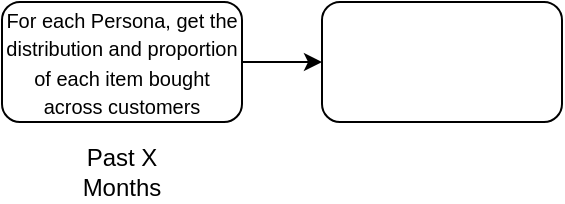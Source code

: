 <mxfile version="21.4.0" type="github">
  <diagram id="C5RBs43oDa-KdzZeNtuy" name="Page-1">
    <mxGraphModel dx="784" dy="623" grid="1" gridSize="10" guides="1" tooltips="1" connect="1" arrows="1" fold="1" page="1" pageScale="1" pageWidth="827" pageHeight="1169" math="0" shadow="0">
      <root>
        <mxCell id="WIyWlLk6GJQsqaUBKTNV-0" />
        <mxCell id="WIyWlLk6GJQsqaUBKTNV-1" parent="WIyWlLk6GJQsqaUBKTNV-0" />
        <mxCell id="IkhTaxLv-N-anWxr3vPN-2" style="edgeStyle=orthogonalEdgeStyle;rounded=0;orthogonalLoop=1;jettySize=auto;html=1;exitX=1;exitY=0.5;exitDx=0;exitDy=0;" edge="1" parent="WIyWlLk6GJQsqaUBKTNV-1" source="IkhTaxLv-N-anWxr3vPN-0" target="IkhTaxLv-N-anWxr3vPN-1">
          <mxGeometry relative="1" as="geometry">
            <mxPoint x="190" y="190" as="targetPoint" />
          </mxGeometry>
        </mxCell>
        <mxCell id="IkhTaxLv-N-anWxr3vPN-0" value="&lt;font style=&quot;font-size: 10px;&quot;&gt;For each Persona, get the distribution and proportion of each item bought across customers&lt;/font&gt;" style="rounded=1;whiteSpace=wrap;html=1;" vertex="1" parent="WIyWlLk6GJQsqaUBKTNV-1">
          <mxGeometry x="40" y="160" width="120" height="60" as="geometry" />
        </mxCell>
        <mxCell id="IkhTaxLv-N-anWxr3vPN-1" value="" style="rounded=1;whiteSpace=wrap;html=1;" vertex="1" parent="WIyWlLk6GJQsqaUBKTNV-1">
          <mxGeometry x="200" y="160" width="120" height="60" as="geometry" />
        </mxCell>
        <mxCell id="IkhTaxLv-N-anWxr3vPN-3" value="Past X Months" style="text;html=1;strokeColor=none;fillColor=none;align=center;verticalAlign=middle;whiteSpace=wrap;rounded=0;" vertex="1" parent="WIyWlLk6GJQsqaUBKTNV-1">
          <mxGeometry x="70" y="230" width="60" height="30" as="geometry" />
        </mxCell>
      </root>
    </mxGraphModel>
  </diagram>
</mxfile>
